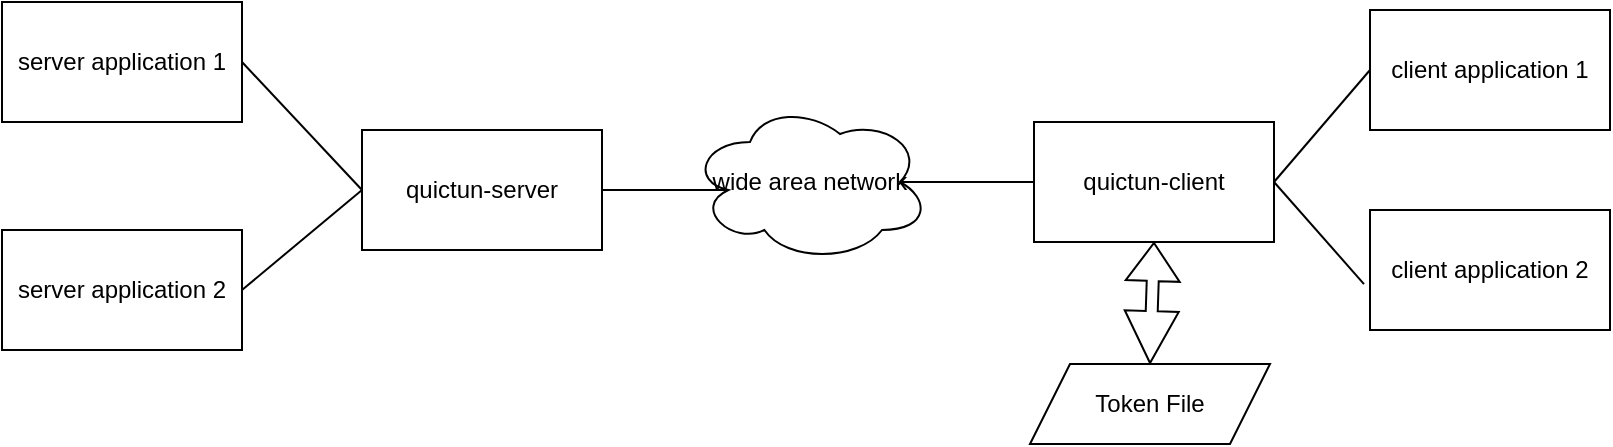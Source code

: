 <mxfile version="20.0.4" type="github">
  <diagram id="CeJ8FOL1Bc_SUSxp1wKs" name="Page-1">
    <mxGraphModel dx="1422" dy="698" grid="1" gridSize="10" guides="1" tooltips="1" connect="1" arrows="1" fold="1" page="1" pageScale="1" pageWidth="827" pageHeight="1169" math="0" shadow="0">
      <root>
        <mxCell id="0" />
        <mxCell id="1" parent="0" />
        <mxCell id="Pz37EdVKykg9sypYonas-1" value="server application 1" style="rounded=0;whiteSpace=wrap;html=1;" vertex="1" parent="1">
          <mxGeometry x="156" y="216" width="120" height="60" as="geometry" />
        </mxCell>
        <mxCell id="Pz37EdVKykg9sypYonas-2" value="quictun-server" style="rounded=0;whiteSpace=wrap;html=1;" vertex="1" parent="1">
          <mxGeometry x="336" y="280" width="120" height="60" as="geometry" />
        </mxCell>
        <mxCell id="Pz37EdVKykg9sypYonas-3" value="wide area network" style="ellipse;shape=cloud;whiteSpace=wrap;html=1;" vertex="1" parent="1">
          <mxGeometry x="500" y="266" width="120" height="80" as="geometry" />
        </mxCell>
        <mxCell id="Pz37EdVKykg9sypYonas-4" value="quictun-client" style="rounded=0;whiteSpace=wrap;html=1;" vertex="1" parent="1">
          <mxGeometry x="672" y="276" width="120" height="60" as="geometry" />
        </mxCell>
        <mxCell id="Pz37EdVKykg9sypYonas-5" value="client application 1" style="rounded=0;whiteSpace=wrap;html=1;" vertex="1" parent="1">
          <mxGeometry x="840" y="220" width="120" height="60" as="geometry" />
        </mxCell>
        <mxCell id="Pz37EdVKykg9sypYonas-9" value="client application 2" style="rounded=0;whiteSpace=wrap;html=1;" vertex="1" parent="1">
          <mxGeometry x="840" y="320" width="120" height="60" as="geometry" />
        </mxCell>
        <mxCell id="Pz37EdVKykg9sypYonas-10" value="" style="endArrow=none;html=1;rounded=0;entryX=0.16;entryY=0.55;entryDx=0;entryDy=0;entryPerimeter=0;exitX=1;exitY=0.5;exitDx=0;exitDy=0;" edge="1" parent="1" source="Pz37EdVKykg9sypYonas-2" target="Pz37EdVKykg9sypYonas-3">
          <mxGeometry width="50" height="50" relative="1" as="geometry">
            <mxPoint x="390" y="410" as="sourcePoint" />
            <mxPoint x="440" y="360" as="targetPoint" />
          </mxGeometry>
        </mxCell>
        <mxCell id="Pz37EdVKykg9sypYonas-11" value="" style="endArrow=none;html=1;rounded=0;entryX=0;entryY=0.5;entryDx=0;entryDy=0;exitX=1;exitY=0.5;exitDx=0;exitDy=0;" edge="1" parent="1" source="Pz37EdVKykg9sypYonas-1" target="Pz37EdVKykg9sypYonas-2">
          <mxGeometry width="50" height="50" relative="1" as="geometry">
            <mxPoint x="390" y="410" as="sourcePoint" />
            <mxPoint x="440" y="360" as="targetPoint" />
          </mxGeometry>
        </mxCell>
        <mxCell id="Pz37EdVKykg9sypYonas-13" value="" style="endArrow=none;html=1;rounded=0;entryX=0;entryY=0.5;entryDx=0;entryDy=0;exitX=0.875;exitY=0.5;exitDx=0;exitDy=0;exitPerimeter=0;" edge="1" parent="1" source="Pz37EdVKykg9sypYonas-3" target="Pz37EdVKykg9sypYonas-4">
          <mxGeometry width="50" height="50" relative="1" as="geometry">
            <mxPoint x="390" y="410" as="sourcePoint" />
            <mxPoint x="440" y="360" as="targetPoint" />
          </mxGeometry>
        </mxCell>
        <mxCell id="Pz37EdVKykg9sypYonas-15" value="" style="endArrow=none;html=1;rounded=0;entryX=0;entryY=0.5;entryDx=0;entryDy=0;exitX=1;exitY=0.5;exitDx=0;exitDy=0;" edge="1" parent="1" source="Pz37EdVKykg9sypYonas-4" target="Pz37EdVKykg9sypYonas-5">
          <mxGeometry width="50" height="50" relative="1" as="geometry">
            <mxPoint x="390" y="410" as="sourcePoint" />
            <mxPoint x="440" y="360" as="targetPoint" />
          </mxGeometry>
        </mxCell>
        <mxCell id="Pz37EdVKykg9sypYonas-16" value="" style="endArrow=none;html=1;rounded=0;entryX=-0.025;entryY=0.617;entryDx=0;entryDy=0;entryPerimeter=0;exitX=1;exitY=0.5;exitDx=0;exitDy=0;" edge="1" parent="1" source="Pz37EdVKykg9sypYonas-4" target="Pz37EdVKykg9sypYonas-9">
          <mxGeometry width="50" height="50" relative="1" as="geometry">
            <mxPoint x="390" y="410" as="sourcePoint" />
            <mxPoint x="440" y="360" as="targetPoint" />
          </mxGeometry>
        </mxCell>
        <mxCell id="Pz37EdVKykg9sypYonas-22" value="server application 2" style="rounded=0;whiteSpace=wrap;html=1;" vertex="1" parent="1">
          <mxGeometry x="156" y="330" width="120" height="60" as="geometry" />
        </mxCell>
        <mxCell id="Pz37EdVKykg9sypYonas-23" value="" style="endArrow=none;html=1;rounded=0;entryX=0;entryY=0.5;entryDx=0;entryDy=0;exitX=1;exitY=0.5;exitDx=0;exitDy=0;" edge="1" parent="1" source="Pz37EdVKykg9sypYonas-22" target="Pz37EdVKykg9sypYonas-2">
          <mxGeometry width="50" height="50" relative="1" as="geometry">
            <mxPoint x="390" y="380" as="sourcePoint" />
            <mxPoint x="440" y="330" as="targetPoint" />
          </mxGeometry>
        </mxCell>
        <mxCell id="Pz37EdVKykg9sypYonas-24" value="Token File" style="shape=parallelogram;perimeter=parallelogramPerimeter;whiteSpace=wrap;html=1;fixedSize=1;" vertex="1" parent="1">
          <mxGeometry x="670" y="397" width="120" height="40" as="geometry" />
        </mxCell>
        <mxCell id="Pz37EdVKykg9sypYonas-25" value="" style="shape=flexArrow;endArrow=classic;startArrow=classic;html=1;rounded=0;entryX=0.5;entryY=1;entryDx=0;entryDy=0;exitX=0.5;exitY=0;exitDx=0;exitDy=0;width=6;startSize=8.31;" edge="1" parent="1" source="Pz37EdVKykg9sypYonas-24" target="Pz37EdVKykg9sypYonas-4">
          <mxGeometry width="100" height="100" relative="1" as="geometry">
            <mxPoint x="360" y="410" as="sourcePoint" />
            <mxPoint x="480" y="370" as="targetPoint" />
          </mxGeometry>
        </mxCell>
      </root>
    </mxGraphModel>
  </diagram>
</mxfile>
